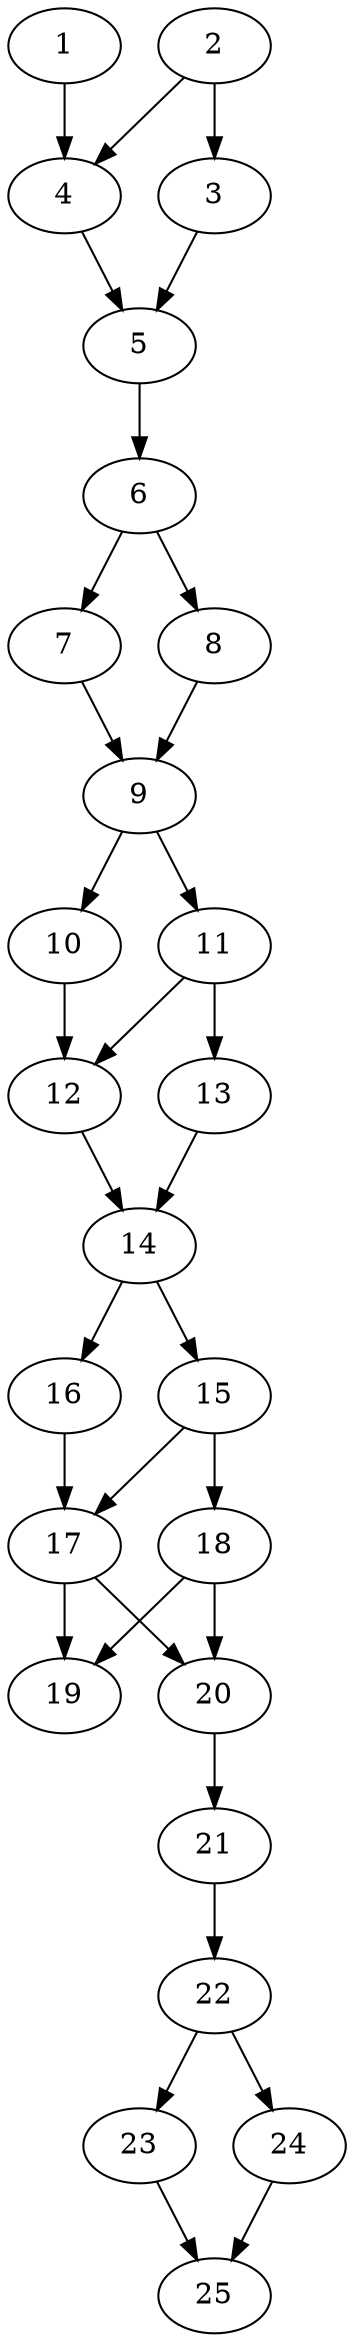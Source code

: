 // DAG automatically generated by daggen at Thu Oct  3 14:00:39 2019
// ./daggen --dot -n 25 --ccr 0.4 --fat 0.3 --regular 0.9 --density 0.9 --mindata 5242880 --maxdata 52428800 
digraph G {
  1 [size="102272000", alpha="0.12", expect_size="40908800"] 
  1 -> 4 [size ="40908800"]
  2 [size="27107840", alpha="0.16", expect_size="10843136"] 
  2 -> 3 [size ="10843136"]
  2 -> 4 [size ="10843136"]
  3 [size="115491840", alpha="0.01", expect_size="46196736"] 
  3 -> 5 [size ="46196736"]
  4 [size="49694720", alpha="0.02", expect_size="19877888"] 
  4 -> 5 [size ="19877888"]
  5 [size="37237760", alpha="0.08", expect_size="14895104"] 
  5 -> 6 [size ="14895104"]
  6 [size="110504960", alpha="0.11", expect_size="44201984"] 
  6 -> 7 [size ="44201984"]
  6 -> 8 [size ="44201984"]
  7 [size="124152320", alpha="0.00", expect_size="49660928"] 
  7 -> 9 [size ="49660928"]
  8 [size="93253120", alpha="0.02", expect_size="37301248"] 
  8 -> 9 [size ="37301248"]
  9 [size="52843520", alpha="0.19", expect_size="21137408"] 
  9 -> 10 [size ="21137408"]
  9 -> 11 [size ="21137408"]
  10 [size="105692160", alpha="0.11", expect_size="42276864"] 
  10 -> 12 [size ="42276864"]
  11 [size="59036160", alpha="0.06", expect_size="23614464"] 
  11 -> 12 [size ="23614464"]
  11 -> 13 [size ="23614464"]
  12 [size="127505920", alpha="0.00", expect_size="51002368"] 
  12 -> 14 [size ="51002368"]
  13 [size="100984320", alpha="0.05", expect_size="40393728"] 
  13 -> 14 [size ="40393728"]
  14 [size="107758080", alpha="0.10", expect_size="43103232"] 
  14 -> 15 [size ="43103232"]
  14 -> 16 [size ="43103232"]
  15 [size="120801280", alpha="0.17", expect_size="48320512"] 
  15 -> 17 [size ="48320512"]
  15 -> 18 [size ="48320512"]
  16 [size="50124800", alpha="0.01", expect_size="20049920"] 
  16 -> 17 [size ="20049920"]
  17 [size="117393920", alpha="0.04", expect_size="46957568"] 
  17 -> 19 [size ="46957568"]
  17 -> 20 [size ="46957568"]
  18 [size="120135680", alpha="0.04", expect_size="48054272"] 
  18 -> 19 [size ="48054272"]
  18 -> 20 [size ="48054272"]
  19 [size="16424960", alpha="0.01", expect_size="6569984"] 
  20 [size="130982400", alpha="0.03", expect_size="52392960"] 
  20 -> 21 [size ="52392960"]
  21 [size="76951040", alpha="0.20", expect_size="30780416"] 
  21 -> 22 [size ="30780416"]
  22 [size="113648640", alpha="0.19", expect_size="45459456"] 
  22 -> 23 [size ="45459456"]
  22 -> 24 [size ="45459456"]
  23 [size="114424320", alpha="0.15", expect_size="45769728"] 
  23 -> 25 [size ="45769728"]
  24 [size="26872320", alpha="0.18", expect_size="10748928"] 
  24 -> 25 [size ="10748928"]
  25 [size="84326400", alpha="0.05", expect_size="33730560"] 
}
